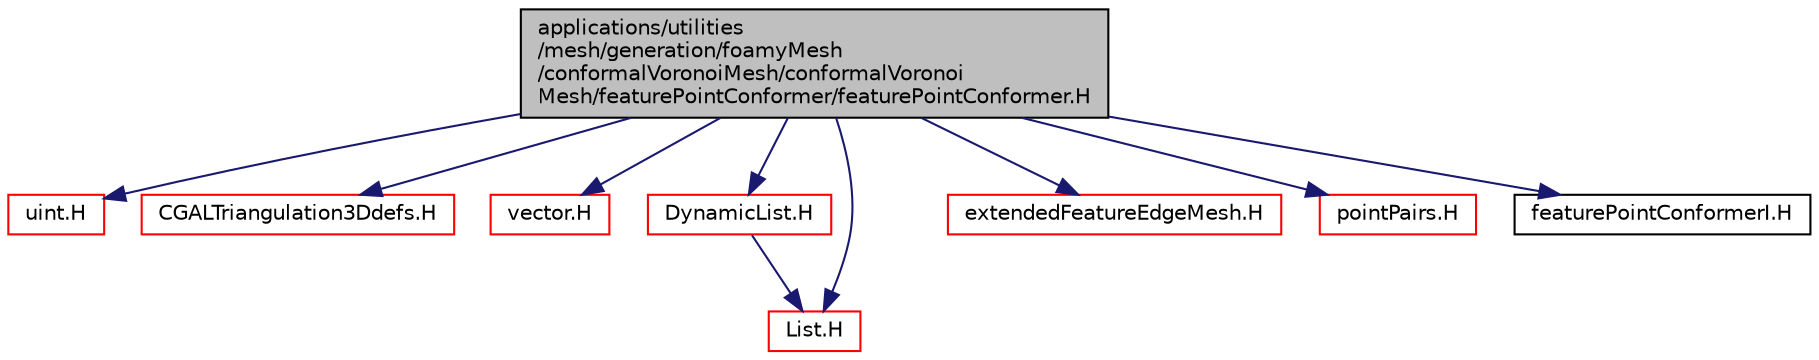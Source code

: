 digraph "applications/utilities/mesh/generation/foamyMesh/conformalVoronoiMesh/conformalVoronoiMesh/featurePointConformer/featurePointConformer.H"
{
  bgcolor="transparent";
  edge [fontname="Helvetica",fontsize="10",labelfontname="Helvetica",labelfontsize="10"];
  node [fontname="Helvetica",fontsize="10",shape=record];
  Node1 [label="applications/utilities\l/mesh/generation/foamyMesh\l/conformalVoronoiMesh/conformalVoronoi\lMesh/featurePointConformer/featurePointConformer.H",height=0.2,width=0.4,color="black", fillcolor="grey75", style="filled", fontcolor="black"];
  Node1 -> Node2 [color="midnightblue",fontsize="10",style="solid",fontname="Helvetica"];
  Node2 [label="uint.H",height=0.2,width=0.4,color="red",URL="$a08890.html",tooltip="System uinteger. "];
  Node1 -> Node3 [color="midnightblue",fontsize="10",style="solid",fontname="Helvetica"];
  Node3 [label="CGALTriangulation3Ddefs.H",height=0.2,width=0.4,color="red",URL="$a04024.html",tooltip="CGAL data structures used for 3D Delaunay meshing. "];
  Node1 -> Node4 [color="midnightblue",fontsize="10",style="solid",fontname="Helvetica"];
  Node4 [label="vector.H",height=0.2,width=0.4,color="red",URL="$a09045.html"];
  Node1 -> Node5 [color="midnightblue",fontsize="10",style="solid",fontname="Helvetica"];
  Node5 [label="DynamicList.H",height=0.2,width=0.4,color="red",URL="$a07627.html"];
  Node5 -> Node6 [color="midnightblue",fontsize="10",style="solid",fontname="Helvetica"];
  Node6 [label="List.H",height=0.2,width=0.4,color="red",URL="$a07638.html"];
  Node1 -> Node6 [color="midnightblue",fontsize="10",style="solid",fontname="Helvetica"];
  Node1 -> Node7 [color="midnightblue",fontsize="10",style="solid",fontname="Helvetica"];
  Node7 [label="extendedFeatureEdgeMesh.H",height=0.2,width=0.4,color="red",URL="$a04965.html"];
  Node1 -> Node8 [color="midnightblue",fontsize="10",style="solid",fontname="Helvetica"];
  Node8 [label="pointPairs.H",height=0.2,width=0.4,color="red",URL="$a04094.html"];
  Node1 -> Node9 [color="midnightblue",fontsize="10",style="solid",fontname="Helvetica"];
  Node9 [label="featurePointConformerI.H",height=0.2,width=0.4,color="black",URL="$a04037.html"];
}

